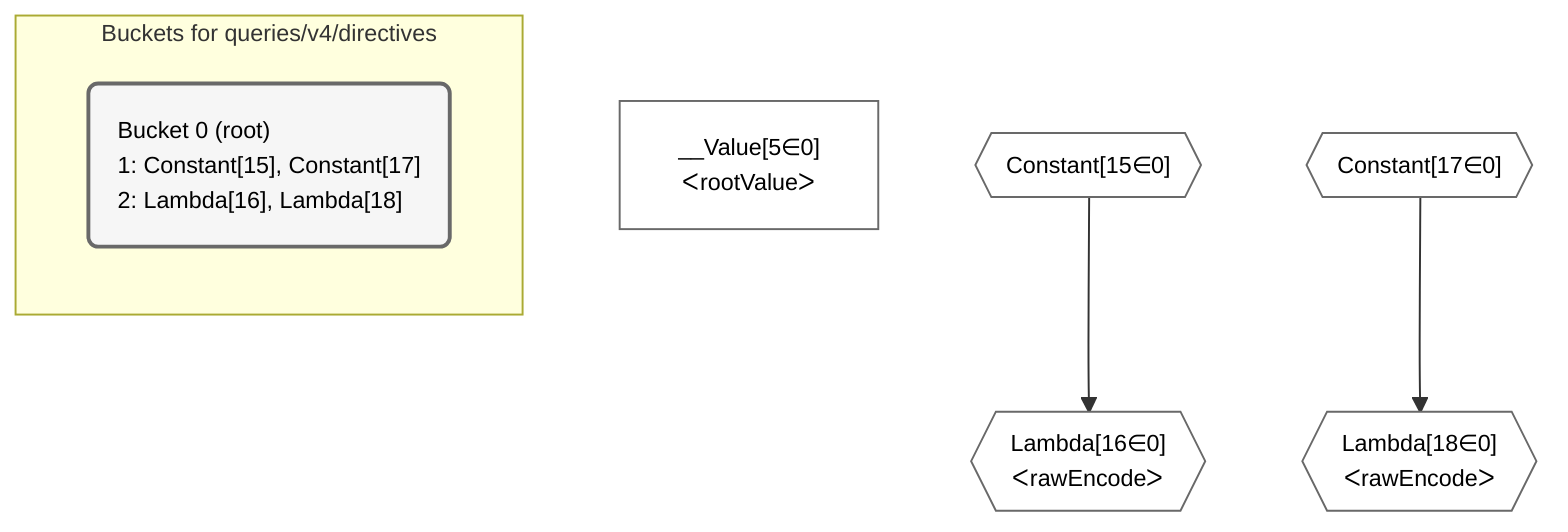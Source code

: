 %%{init: {'themeVariables': { 'fontSize': '12px'}}}%%
graph TD
    classDef path fill:#eee,stroke:#000,color:#000
    classDef plan fill:#fff,stroke-width:1px,color:#000
    classDef itemplan fill:#fff,stroke-width:2px,color:#000
    classDef unbatchedplan fill:#dff,stroke-width:1px,color:#000
    classDef sideeffectplan fill:#fcc,stroke-width:2px,color:#000
    classDef bucket fill:#f6f6f6,color:#000,stroke-width:2px,text-align:left


    %% define steps
    __Value5["__Value[5∈0]<br />ᐸrootValueᐳ"]:::plan
    Constant15{{"Constant[15∈0]"}}:::plan
    Lambda16{{"Lambda[16∈0]<br />ᐸrawEncodeᐳ"}}:::plan
    Constant17{{"Constant[17∈0]"}}:::plan
    Lambda18{{"Lambda[18∈0]<br />ᐸrawEncodeᐳ"}}:::plan

    %% plan dependencies
    Constant15 --> Lambda16
    Constant17 --> Lambda18

    subgraph "Buckets for queries/v4/directives"
    Bucket0("Bucket 0 (root)<br />1: Constant[15], Constant[17]<br />2: Lambda[16], Lambda[18]"):::bucket
    classDef bucket0 stroke:#696969
    class Bucket0,__Value5,Constant15,Lambda16,Constant17,Lambda18 bucket0
    end